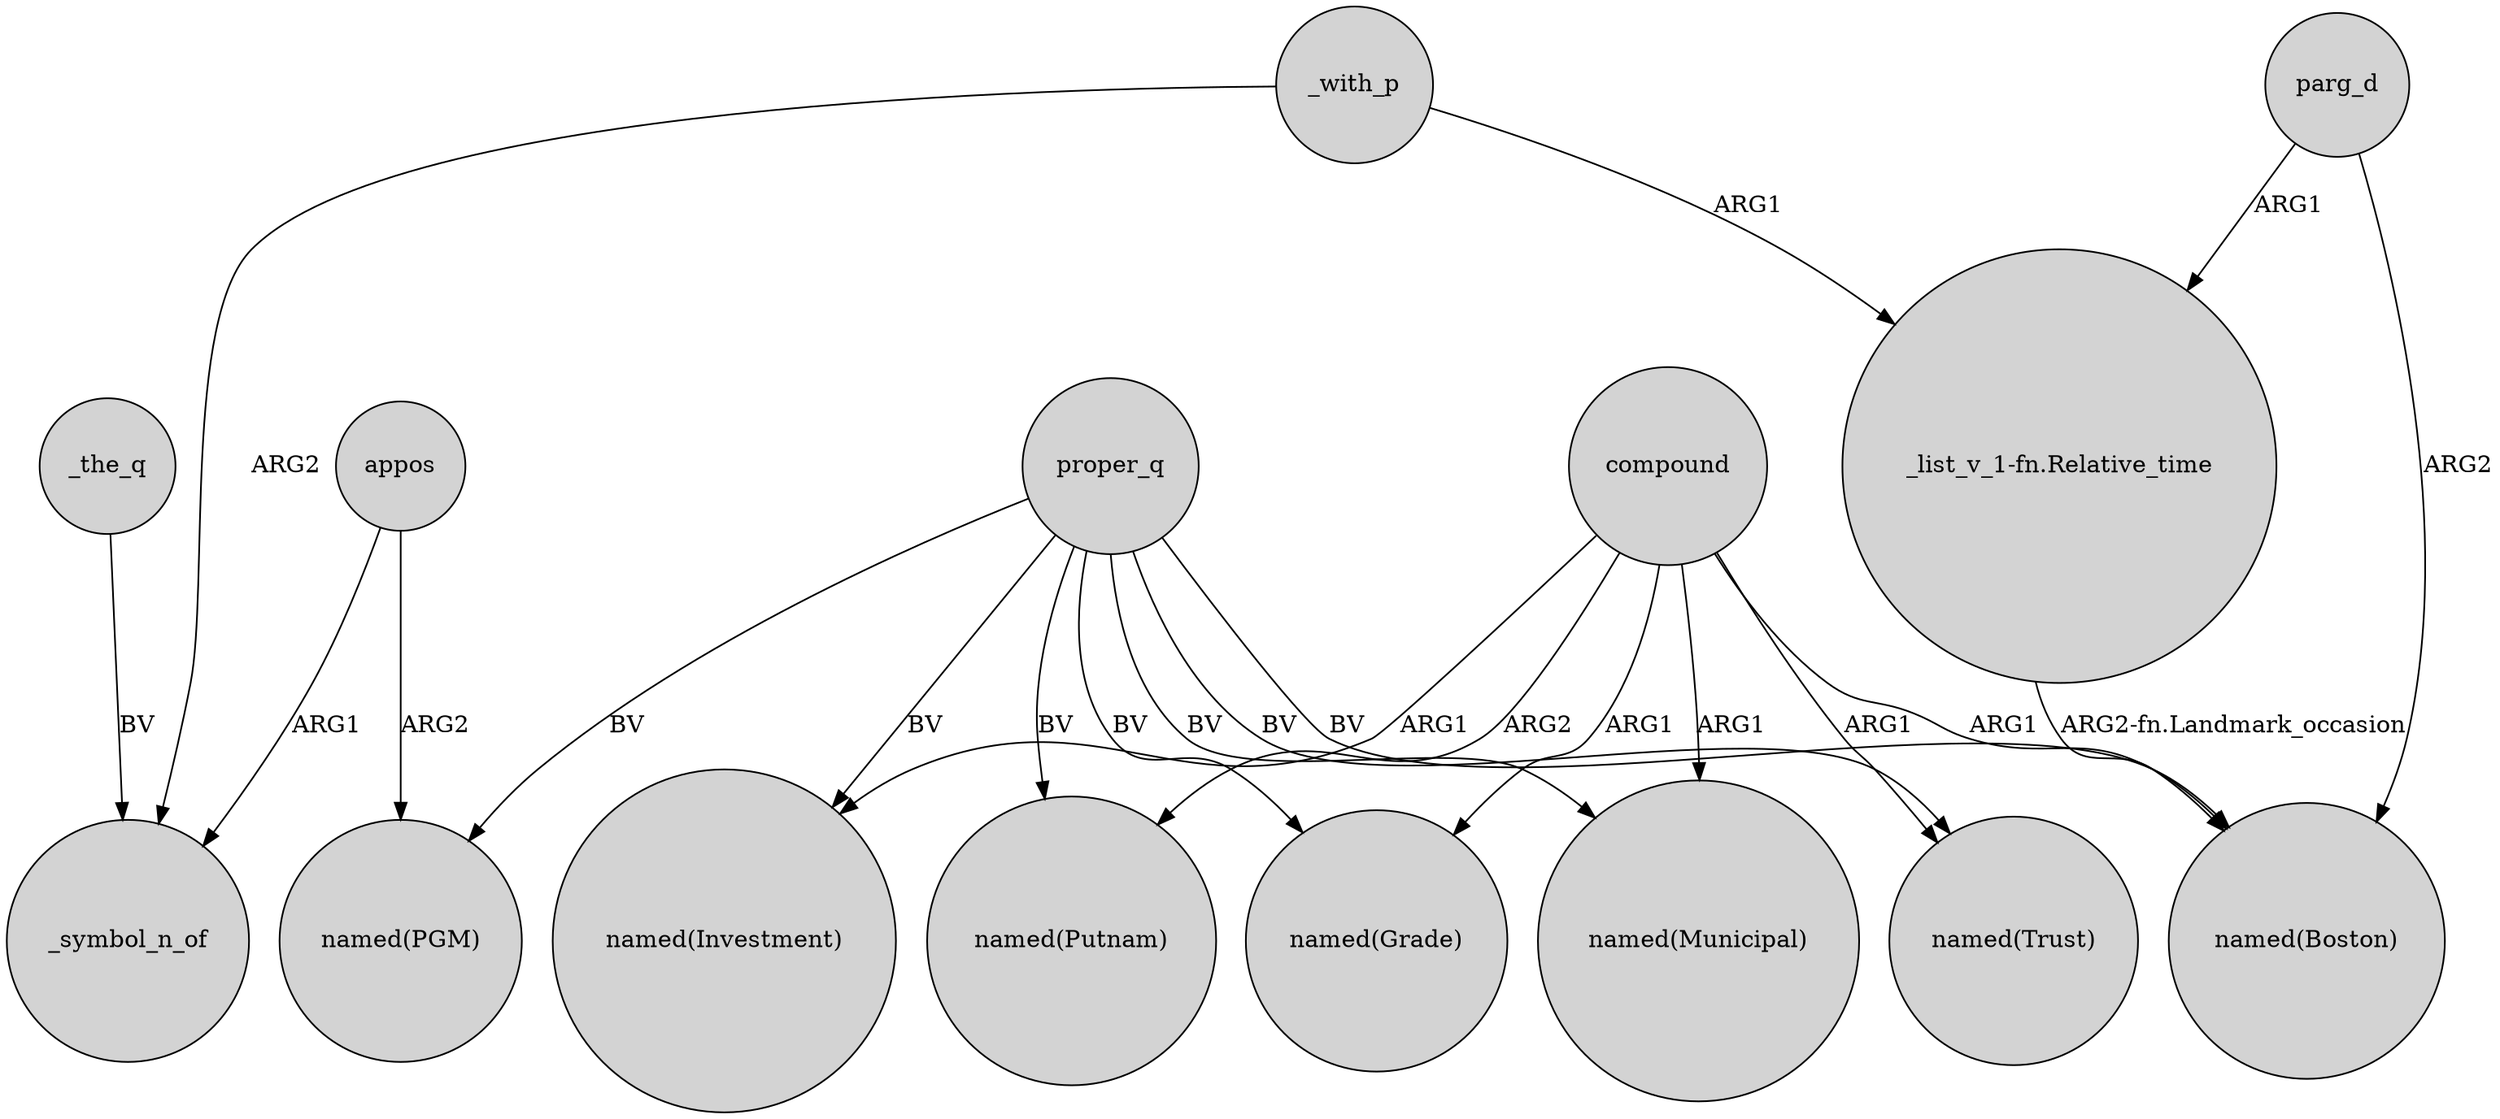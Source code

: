 digraph {
	node [shape=circle style=filled]
	_with_p -> _symbol_n_of [label=ARG2]
	_with_p -> "_list_v_1-fn.Relative_time" [label=ARG1]
	proper_q -> "named(Trust)" [label=BV]
	compound -> "named(Municipal)" [label=ARG1]
	proper_q -> "named(Investment)" [label=BV]
	_the_q -> _symbol_n_of [label=BV]
	compound -> "named(Trust)" [label=ARG1]
	parg_d -> "named(Boston)" [label=ARG2]
	compound -> "named(Grade)" [label=ARG1]
	proper_q -> "named(PGM)" [label=BV]
	proper_q -> "named(Boston)" [label=BV]
	proper_q -> "named(Putnam)" [label=BV]
	compound -> "named(Putnam)" [label=ARG2]
	compound -> "named(Boston)" [label=ARG1]
	appos -> "named(PGM)" [label=ARG2]
	appos -> _symbol_n_of [label=ARG1]
	"_list_v_1-fn.Relative_time" -> "named(Boston)" [label="ARG2-fn.Landmark_occasion"]
	proper_q -> "named(Grade)" [label=BV]
	proper_q -> "named(Municipal)" [label=BV]
	parg_d -> "_list_v_1-fn.Relative_time" [label=ARG1]
	compound -> "named(Investment)" [label=ARG1]
}

